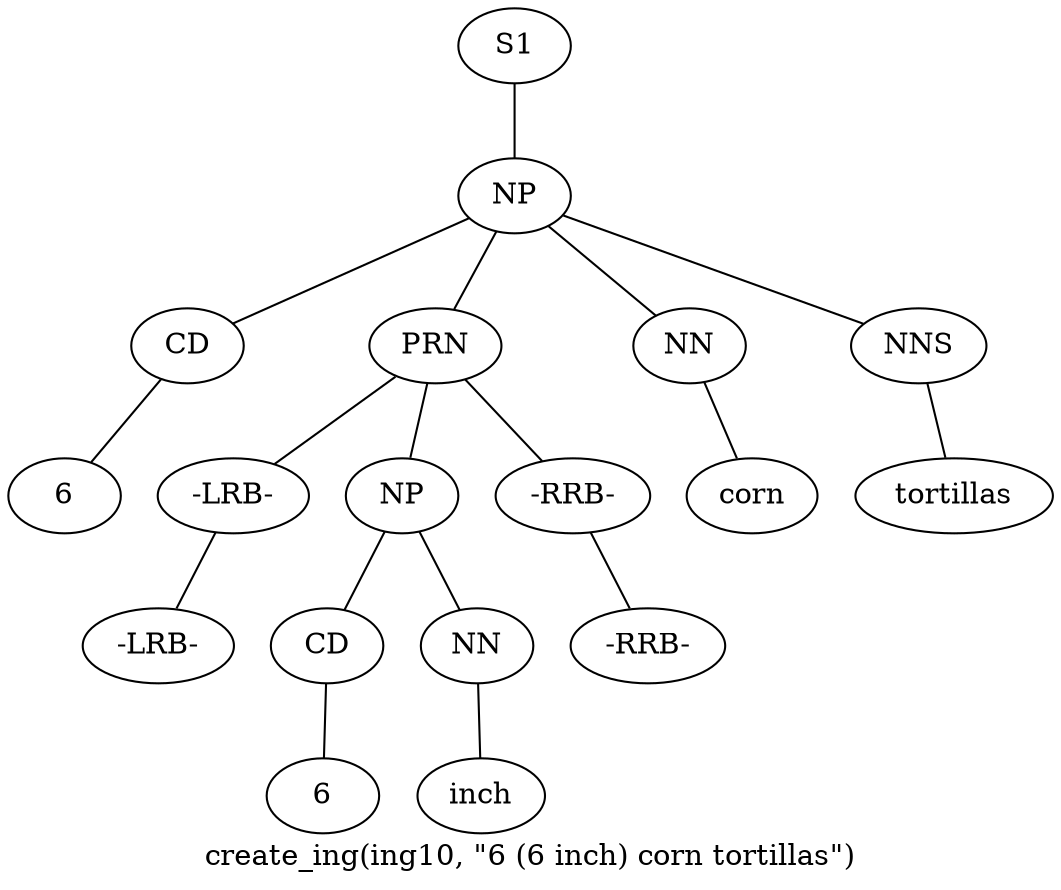 graph SyntaxGraph {
	label = "create_ing(ing10, \"6 (6 inch) corn tortillas\")";
	Node0 [label="S1"];
	Node1 [label="NP"];
	Node2 [label="CD"];
	Node3 [label="6"];
	Node4 [label="PRN"];
	Node5 [label="-LRB-"];
	Node6 [label="-LRB-"];
	Node7 [label="NP"];
	Node8 [label="CD"];
	Node9 [label="6"];
	Node10 [label="NN"];
	Node11 [label="inch"];
	Node12 [label="-RRB-"];
	Node13 [label="-RRB-"];
	Node14 [label="NN"];
	Node15 [label="corn"];
	Node16 [label="NNS"];
	Node17 [label="tortillas"];

	Node0 -- Node1;
	Node1 -- Node2;
	Node1 -- Node4;
	Node1 -- Node14;
	Node1 -- Node16;
	Node2 -- Node3;
	Node4 -- Node5;
	Node4 -- Node7;
	Node4 -- Node12;
	Node5 -- Node6;
	Node7 -- Node8;
	Node7 -- Node10;
	Node8 -- Node9;
	Node10 -- Node11;
	Node12 -- Node13;
	Node14 -- Node15;
	Node16 -- Node17;
}
